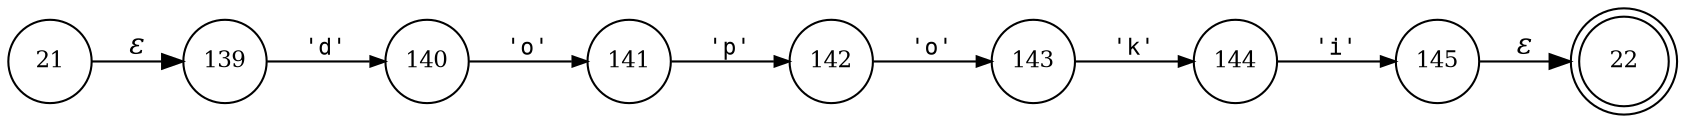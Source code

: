 digraph ATN {
rankdir=LR;
s22[fontsize=11, label="22", shape=doublecircle, fixedsize=true, width=.6];
s144[fontsize=11,label="144", shape=circle, fixedsize=true, width=.55, peripheries=1];
s145[fontsize=11,label="145", shape=circle, fixedsize=true, width=.55, peripheries=1];
s21[fontsize=11,label="21", shape=circle, fixedsize=true, width=.55, peripheries=1];
s139[fontsize=11,label="139", shape=circle, fixedsize=true, width=.55, peripheries=1];
s140[fontsize=11,label="140", shape=circle, fixedsize=true, width=.55, peripheries=1];
s141[fontsize=11,label="141", shape=circle, fixedsize=true, width=.55, peripheries=1];
s142[fontsize=11,label="142", shape=circle, fixedsize=true, width=.55, peripheries=1];
s143[fontsize=11,label="143", shape=circle, fixedsize=true, width=.55, peripheries=1];
s21 -> s139 [fontname="Times-Italic", label="&epsilon;"];
s139 -> s140 [fontsize=11, fontname="Courier", arrowsize=.7, label = "'d'", arrowhead = normal];
s140 -> s141 [fontsize=11, fontname="Courier", arrowsize=.7, label = "'o'", arrowhead = normal];
s141 -> s142 [fontsize=11, fontname="Courier", arrowsize=.7, label = "'p'", arrowhead = normal];
s142 -> s143 [fontsize=11, fontname="Courier", arrowsize=.7, label = "'o'", arrowhead = normal];
s143 -> s144 [fontsize=11, fontname="Courier", arrowsize=.7, label = "'k'", arrowhead = normal];
s144 -> s145 [fontsize=11, fontname="Courier", arrowsize=.7, label = "'i'", arrowhead = normal];
s145 -> s22 [fontname="Times-Italic", label="&epsilon;"];
}